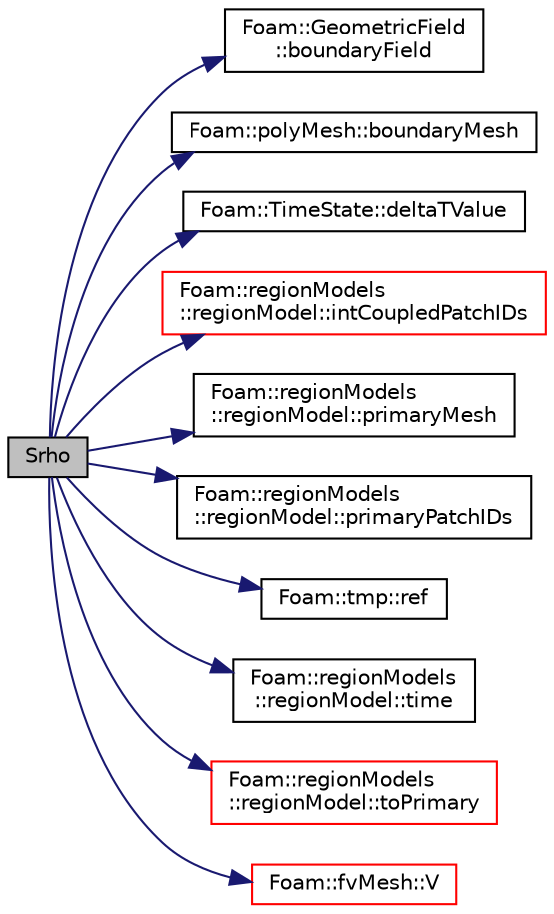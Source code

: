 digraph "Srho"
{
  bgcolor="transparent";
  edge [fontname="Helvetica",fontsize="10",labelfontname="Helvetica",labelfontsize="10"];
  node [fontname="Helvetica",fontsize="10",shape=record];
  rankdir="LR";
  Node2059 [label="Srho",height=0.2,width=0.4,color="black", fillcolor="grey75", style="filled", fontcolor="black"];
  Node2059 -> Node2060 [color="midnightblue",fontsize="10",style="solid",fontname="Helvetica"];
  Node2060 [label="Foam::GeometricField\l::boundaryField",height=0.2,width=0.4,color="black",URL="$a23249.html#a9ff7de36fba06b4f4f77a75142ad72b6",tooltip="Return const-reference to the boundary field. "];
  Node2059 -> Node2061 [color="midnightblue",fontsize="10",style="solid",fontname="Helvetica"];
  Node2061 [label="Foam::polyMesh::boundaryMesh",height=0.2,width=0.4,color="black",URL="$a28565.html#a9f2b68c134340291eda6197f47f25484",tooltip="Return boundary mesh. "];
  Node2059 -> Node2062 [color="midnightblue",fontsize="10",style="solid",fontname="Helvetica"];
  Node2062 [label="Foam::TimeState::deltaTValue",height=0.2,width=0.4,color="black",URL="$a27469.html#a7b713a001e890d3c08ba20b49294c99b",tooltip="Return time step value. "];
  Node2059 -> Node2063 [color="midnightblue",fontsize="10",style="solid",fontname="Helvetica"];
  Node2063 [label="Foam::regionModels\l::regionModel::intCoupledPatchIDs",height=0.2,width=0.4,color="red",URL="$a30073.html#aecf92ee7f756d6e3c713b358b054c10c",tooltip="Return the list of patch IDs internally coupled with the. "];
  Node2059 -> Node2065 [color="midnightblue",fontsize="10",style="solid",fontname="Helvetica"];
  Node2065 [label="Foam::regionModels\l::regionModel::primaryMesh",height=0.2,width=0.4,color="black",URL="$a30073.html#a4fcb1e32ba3faef9cc4757d98726996b",tooltip="Return the reference to the primary mesh database. "];
  Node2059 -> Node2066 [color="midnightblue",fontsize="10",style="solid",fontname="Helvetica"];
  Node2066 [label="Foam::regionModels\l::regionModel::primaryPatchIDs",height=0.2,width=0.4,color="black",URL="$a30073.html#adede6ceb7c085f64c08d55fe7e79f0c7",tooltip="Return the list of patch IDs on the primary region coupled. "];
  Node2059 -> Node2067 [color="midnightblue",fontsize="10",style="solid",fontname="Helvetica"];
  Node2067 [label="Foam::tmp::ref",height=0.2,width=0.4,color="black",URL="$a27077.html#aeaf81e641282874cef07f5b808efc83b",tooltip="Return non-const reference or generate a fatal error. "];
  Node2059 -> Node2068 [color="midnightblue",fontsize="10",style="solid",fontname="Helvetica"];
  Node2068 [label="Foam::regionModels\l::regionModel::time",height=0.2,width=0.4,color="black",URL="$a30073.html#a1ed86245b170b9f651f62650b1827500",tooltip="Return the reference to the time database. "];
  Node2059 -> Node2069 [color="midnightblue",fontsize="10",style="solid",fontname="Helvetica"];
  Node2069 [label="Foam::regionModels\l::regionModel::toPrimary",height=0.2,width=0.4,color="red",URL="$a30073.html#ae3d71070ce4905e146ffc17aa4a46153",tooltip="Convert a local region field to the primary region. "];
  Node2059 -> Node2248 [color="midnightblue",fontsize="10",style="solid",fontname="Helvetica"];
  Node2248 [label="Foam::fvMesh::V",height=0.2,width=0.4,color="red",URL="$a23593.html#a13990535f2b5c121ee3f2dcd8c5c8b58",tooltip="Return cell volumes. "];
}
